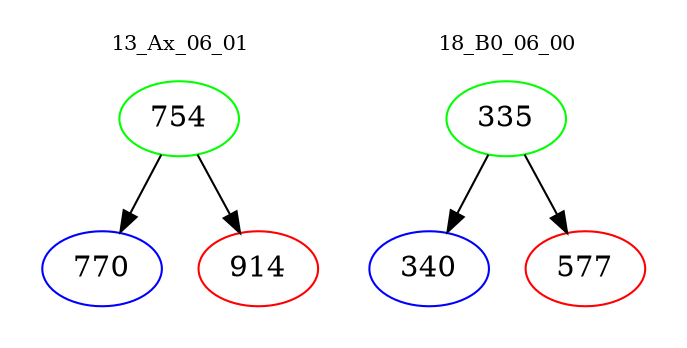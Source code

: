 digraph{
subgraph cluster_0 {
color = white
label = "13_Ax_06_01";
fontsize=10;
T0_754 [label="754", color="green"]
T0_754 -> T0_770 [color="black"]
T0_770 [label="770", color="blue"]
T0_754 -> T0_914 [color="black"]
T0_914 [label="914", color="red"]
}
subgraph cluster_1 {
color = white
label = "18_B0_06_00";
fontsize=10;
T1_335 [label="335", color="green"]
T1_335 -> T1_340 [color="black"]
T1_340 [label="340", color="blue"]
T1_335 -> T1_577 [color="black"]
T1_577 [label="577", color="red"]
}
}
